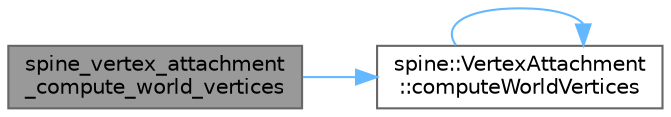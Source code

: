 digraph "spine_vertex_attachment_compute_world_vertices"
{
 // LATEX_PDF_SIZE
  bgcolor="transparent";
  edge [fontname=Helvetica,fontsize=10,labelfontname=Helvetica,labelfontsize=10];
  node [fontname=Helvetica,fontsize=10,shape=box,height=0.2,width=0.4];
  rankdir="LR";
  Node1 [id="Node000001",label="spine_vertex_attachment\l_compute_world_vertices",height=0.2,width=0.4,color="gray40", fillcolor="grey60", style="filled", fontcolor="black",tooltip=" "];
  Node1 -> Node2 [id="edge3_Node000001_Node000002",color="steelblue1",style="solid",tooltip=" "];
  Node2 [id="Node000002",label="spine::VertexAttachment\l::computeWorldVertices",height=0.2,width=0.4,color="grey40", fillcolor="white", style="filled",URL="$classspine_1_1_vertex_attachment.html#aafa496cb64d485f34b3fb19ed9f98124",tooltip=" "];
  Node2 -> Node2 [id="edge4_Node000002_Node000002",color="steelblue1",style="solid",tooltip=" "];
}
